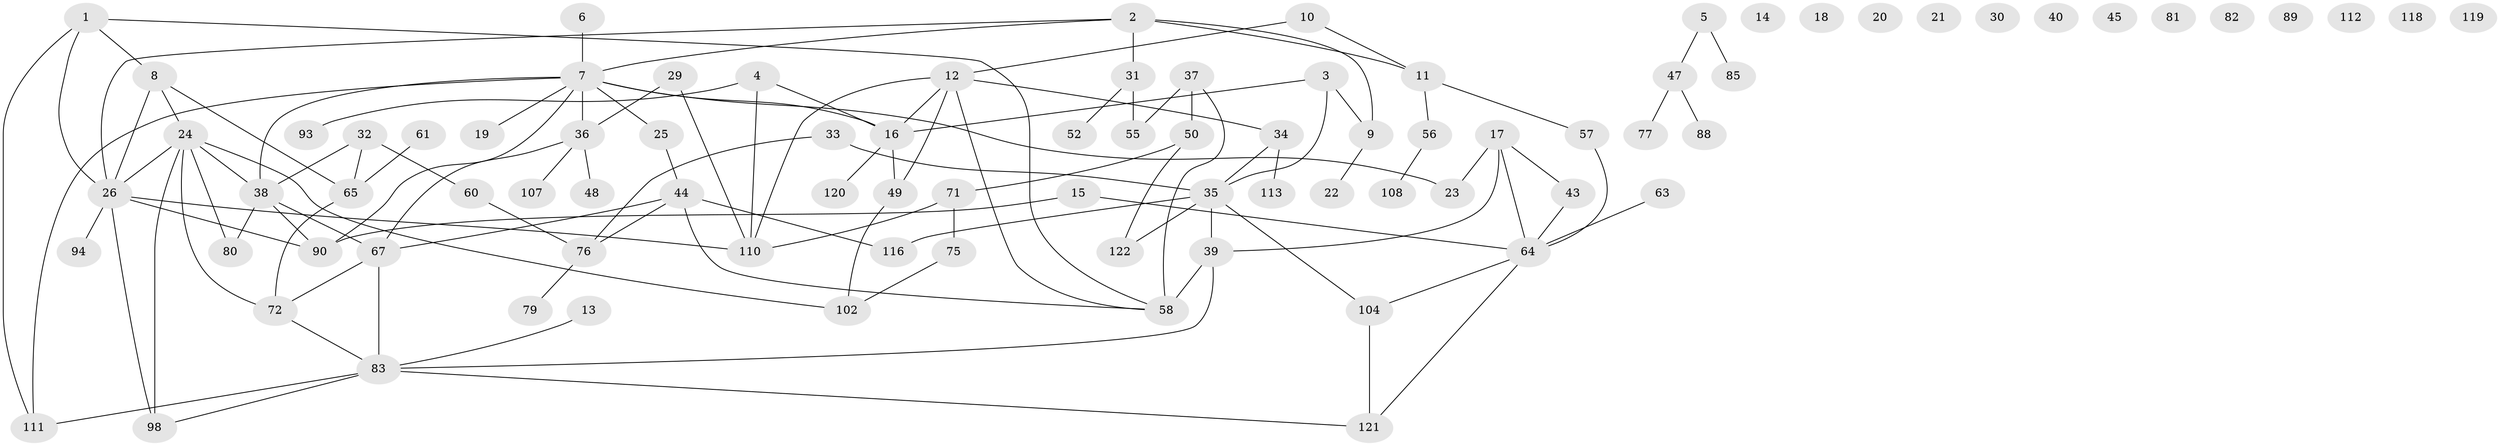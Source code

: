 // original degree distribution, {3: 0.24390243902439024, 1: 0.21138211382113822, 2: 0.18699186991869918, 4: 0.14634146341463414, 0: 0.0975609756097561, 5: 0.06504065040650407, 6: 0.024390243902439025, 7: 0.008130081300813009, 8: 0.008130081300813009, 9: 0.008130081300813009}
// Generated by graph-tools (version 1.1) at 2025/41/03/06/25 10:41:25]
// undirected, 87 vertices, 114 edges
graph export_dot {
graph [start="1"]
  node [color=gray90,style=filled];
  1 [super="+86"];
  2 [super="+70"];
  3;
  4 [super="+28"];
  5 [super="+27"];
  6;
  7 [super="+105"];
  8 [super="+53"];
  9 [super="+46"];
  10;
  11 [super="+106"];
  12 [super="+78"];
  13 [super="+41"];
  14;
  15;
  16 [super="+73"];
  17 [super="+91"];
  18;
  19 [super="+62"];
  20;
  21;
  22;
  23 [super="+103"];
  24 [super="+95"];
  25;
  26 [super="+59"];
  29;
  30;
  31 [super="+69"];
  32 [super="+115"];
  33;
  34 [super="+54"];
  35 [super="+114"];
  36 [super="+51"];
  37;
  38 [super="+42"];
  39 [super="+68"];
  40;
  43;
  44 [super="+109"];
  45;
  47;
  48;
  49;
  50;
  52;
  55;
  56;
  57;
  58 [super="+66"];
  60 [super="+100"];
  61;
  63;
  64 [super="+101"];
  65 [super="+74"];
  67 [super="+87"];
  71 [super="+123"];
  72;
  75;
  76 [super="+97"];
  77;
  79;
  80;
  81 [super="+84"];
  82;
  83 [super="+99"];
  85 [super="+92"];
  88;
  89;
  90 [super="+96"];
  93;
  94;
  98;
  102 [super="+117"];
  104;
  107;
  108;
  110;
  111;
  112;
  113;
  116;
  118;
  119;
  120;
  121;
  122;
  1 -- 111;
  1 -- 8;
  1 -- 58;
  1 -- 26;
  2 -- 11;
  2 -- 31;
  2 -- 9;
  2 -- 26;
  2 -- 7;
  3 -- 9;
  3 -- 35;
  3 -- 16;
  4 -- 16;
  4 -- 93;
  4 -- 110;
  5 -- 47;
  5 -- 85;
  6 -- 7;
  7 -- 19;
  7 -- 90;
  7 -- 111;
  7 -- 36 [weight=2];
  7 -- 38;
  7 -- 16;
  7 -- 23;
  7 -- 25;
  8 -- 24;
  8 -- 26;
  8 -- 65;
  9 -- 22;
  10 -- 11;
  10 -- 12;
  11 -- 57;
  11 -- 56;
  12 -- 58;
  12 -- 34;
  12 -- 16;
  12 -- 49;
  12 -- 110;
  13 -- 83;
  15 -- 64;
  15 -- 90;
  16 -- 120;
  16 -- 49;
  17 -- 43;
  17 -- 39 [weight=2];
  17 -- 64;
  17 -- 23;
  24 -- 26;
  24 -- 72 [weight=2];
  24 -- 80;
  24 -- 102;
  24 -- 98;
  24 -- 38;
  25 -- 44;
  26 -- 94;
  26 -- 98;
  26 -- 110 [weight=2];
  26 -- 90;
  29 -- 110;
  29 -- 36;
  31 -- 55 [weight=2];
  31 -- 52;
  32 -- 65;
  32 -- 60;
  32 -- 38;
  33 -- 76;
  33 -- 35;
  34 -- 35;
  34 -- 113;
  35 -- 39;
  35 -- 104;
  35 -- 122;
  35 -- 116;
  36 -- 107;
  36 -- 67;
  36 -- 48;
  37 -- 50;
  37 -- 55;
  37 -- 58;
  38 -- 80;
  38 -- 67;
  38 -- 90;
  39 -- 58 [weight=3];
  39 -- 83;
  43 -- 64;
  44 -- 76;
  44 -- 116;
  44 -- 67;
  44 -- 58;
  47 -- 77;
  47 -- 88;
  49 -- 102;
  50 -- 71;
  50 -- 122;
  56 -- 108;
  57 -- 64;
  60 -- 76;
  61 -- 65;
  63 -- 64;
  64 -- 104;
  64 -- 121;
  65 -- 72;
  67 -- 72;
  67 -- 83;
  71 -- 75 [weight=2];
  71 -- 110;
  72 -- 83;
  75 -- 102;
  76 -- 79;
  83 -- 111;
  83 -- 121;
  83 -- 98;
  104 -- 121;
}
